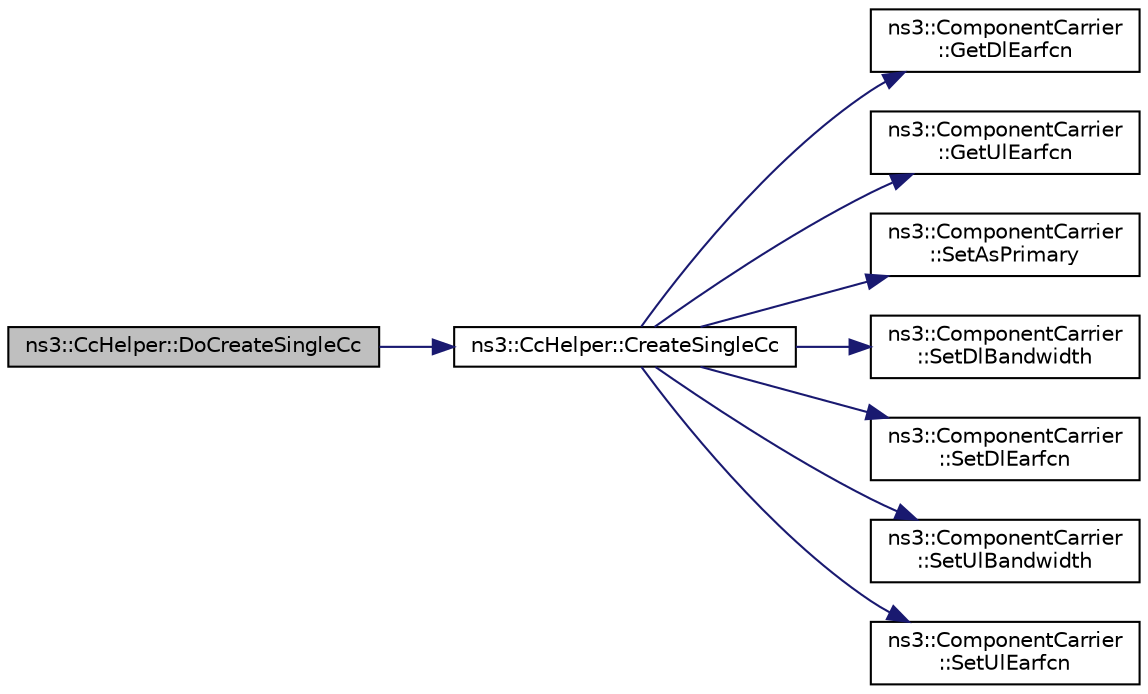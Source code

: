 digraph "ns3::CcHelper::DoCreateSingleCc"
{
 // LATEX_PDF_SIZE
  edge [fontname="Helvetica",fontsize="10",labelfontname="Helvetica",labelfontsize="10"];
  node [fontname="Helvetica",fontsize="10",shape=record];
  rankdir="LR";
  Node1 [label="ns3::CcHelper::DoCreateSingleCc",height=0.2,width=0.4,color="black", fillcolor="grey75", style="filled", fontcolor="black",tooltip="Create single CC."];
  Node1 -> Node2 [color="midnightblue",fontsize="10",style="solid",fontname="Helvetica"];
  Node2 [label="ns3::CcHelper::CreateSingleCc",height=0.2,width=0.4,color="black", fillcolor="white", style="filled",URL="$classns3_1_1_cc_helper.html#af66bfd8af414697808a712fbb2b6b052",tooltip="Create a single component carrier."];
  Node2 -> Node3 [color="midnightblue",fontsize="10",style="solid",fontname="Helvetica"];
  Node3 [label="ns3::ComponentCarrier\l::GetDlEarfcn",height=0.2,width=0.4,color="black", fillcolor="white", style="filled",URL="$classns3_1_1_component_carrier.html#a20f33e0d00c99a21f253a617a0c5fb49",tooltip=" "];
  Node2 -> Node4 [color="midnightblue",fontsize="10",style="solid",fontname="Helvetica"];
  Node4 [label="ns3::ComponentCarrier\l::GetUlEarfcn",height=0.2,width=0.4,color="black", fillcolor="white", style="filled",URL="$classns3_1_1_component_carrier.html#aa15f0890e642f5b81c2f97773f28ef55",tooltip=" "];
  Node2 -> Node5 [color="midnightblue",fontsize="10",style="solid",fontname="Helvetica"];
  Node5 [label="ns3::ComponentCarrier\l::SetAsPrimary",height=0.2,width=0.4,color="black", fillcolor="white", style="filled",URL="$classns3_1_1_component_carrier.html#a651004130f614b9e9898ffc4ce5a67f6",tooltip="Set as primary carrier."];
  Node2 -> Node6 [color="midnightblue",fontsize="10",style="solid",fontname="Helvetica"];
  Node6 [label="ns3::ComponentCarrier\l::SetDlBandwidth",height=0.2,width=0.4,color="black", fillcolor="white", style="filled",URL="$classns3_1_1_component_carrier.html#ae338108e2cf1c200b3db32296b720a19",tooltip=" "];
  Node2 -> Node7 [color="midnightblue",fontsize="10",style="solid",fontname="Helvetica"];
  Node7 [label="ns3::ComponentCarrier\l::SetDlEarfcn",height=0.2,width=0.4,color="black", fillcolor="white", style="filled",URL="$classns3_1_1_component_carrier.html#a0871ff8b70db43af41332e6044b9e71b",tooltip=" "];
  Node2 -> Node8 [color="midnightblue",fontsize="10",style="solid",fontname="Helvetica"];
  Node8 [label="ns3::ComponentCarrier\l::SetUlBandwidth",height=0.2,width=0.4,color="black", fillcolor="white", style="filled",URL="$classns3_1_1_component_carrier.html#aaf2ca57b073f39c9b3b27d23052ce865",tooltip=" "];
  Node2 -> Node9 [color="midnightblue",fontsize="10",style="solid",fontname="Helvetica"];
  Node9 [label="ns3::ComponentCarrier\l::SetUlEarfcn",height=0.2,width=0.4,color="black", fillcolor="white", style="filled",URL="$classns3_1_1_component_carrier.html#a5dc7c10cc6ef1a3f1247cf324a14920a",tooltip=" "];
}
